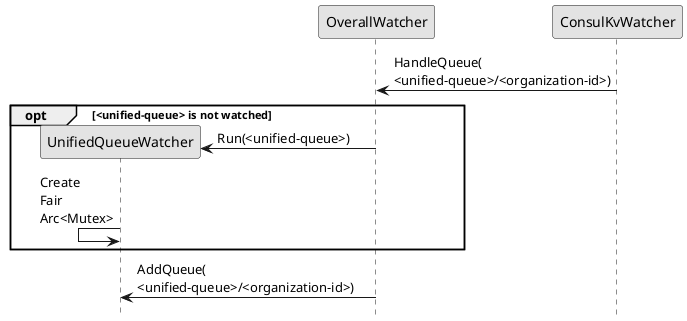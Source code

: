 @startuml
skinparam shadowing false
skinparam monochrome true
skinparam ParticipantPadding 20
' skinparam BoxPadding 10
skinparam MaxMessageSize 10
hide footbox

participant "UnifiedQueueWatcher" as unified
participant "OverallWatcher" as over
participant "ConsulKvWatcher" as kv_watch

over<-kv_watch: HandleQueue(\n<unified-queue>/<organization-id>)
opt <unified-queue> is not watched
create unified
unified<-over: Run(<unified-queue>)
unified<-unified: Create Fair Arc<Mutex>
end
unified<-over: AddQueue(\n<unified-queue>/<organization-id>)


@enduml